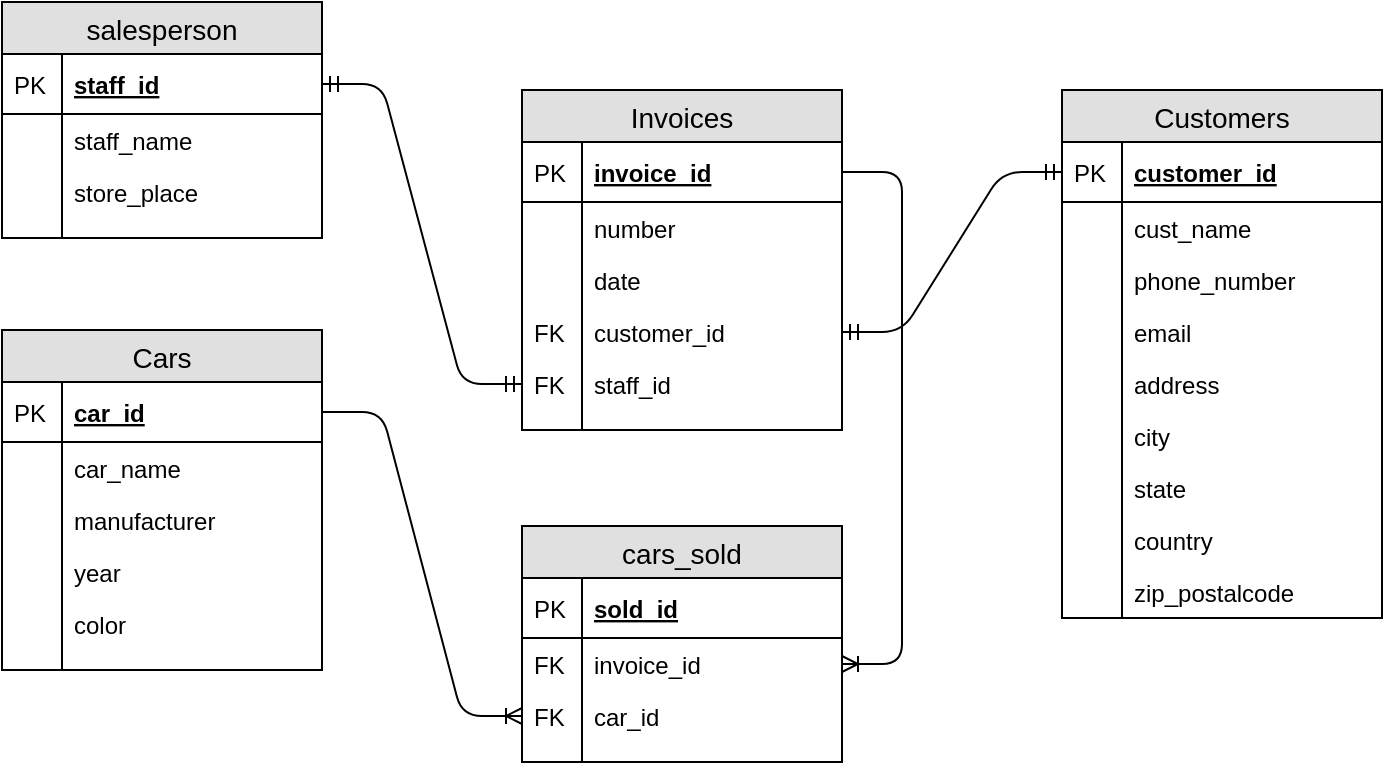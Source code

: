 <mxfile version="12.3.1" type="device" pages="1"><diagram id="zbiT-KGWz3cGOEK1h87b" name="Page-1"><mxGraphModel dx="964" dy="1709" grid="1" gridSize="10" guides="1" tooltips="1" connect="1" arrows="1" fold="1" page="1" pageScale="1" pageWidth="827" pageHeight="1169" math="0" shadow="0"><root><mxCell id="0"/><mxCell id="1" parent="0"/><mxCell id="R0fku_kfql2X2hSxP8ZV-2" value="Cars" style="swimlane;fontStyle=0;childLayout=stackLayout;horizontal=1;startSize=26;fillColor=#e0e0e0;horizontalStack=0;resizeParent=1;resizeParentMax=0;resizeLast=0;collapsible=1;marginBottom=0;swimlaneFillColor=#ffffff;align=center;fontSize=14;" parent="1" vertex="1"><mxGeometry x="60" y="-46" width="160" height="170" as="geometry"/></mxCell><mxCell id="R0fku_kfql2X2hSxP8ZV-3" value="car_id" style="shape=partialRectangle;top=0;left=0;right=0;bottom=1;align=left;verticalAlign=middle;fillColor=none;spacingLeft=34;spacingRight=4;overflow=hidden;rotatable=0;points=[[0,0.5],[1,0.5]];portConstraint=eastwest;dropTarget=0;fontStyle=5;fontSize=12;" parent="R0fku_kfql2X2hSxP8ZV-2" vertex="1"><mxGeometry y="26" width="160" height="30" as="geometry"/></mxCell><mxCell id="R0fku_kfql2X2hSxP8ZV-4" value="PK" style="shape=partialRectangle;top=0;left=0;bottom=0;fillColor=none;align=left;verticalAlign=middle;spacingLeft=4;spacingRight=4;overflow=hidden;rotatable=0;points=[];portConstraint=eastwest;part=1;fontSize=12;" parent="R0fku_kfql2X2hSxP8ZV-3" vertex="1" connectable="0"><mxGeometry width="30" height="30" as="geometry"/></mxCell><mxCell id="R0fku_kfql2X2hSxP8ZV-5" value="car_name" style="shape=partialRectangle;top=0;left=0;right=0;bottom=0;align=left;verticalAlign=top;fillColor=none;spacingLeft=34;spacingRight=4;overflow=hidden;rotatable=0;points=[[0,0.5],[1,0.5]];portConstraint=eastwest;dropTarget=0;fontSize=12;" parent="R0fku_kfql2X2hSxP8ZV-2" vertex="1"><mxGeometry y="56" width="160" height="26" as="geometry"/></mxCell><mxCell id="R0fku_kfql2X2hSxP8ZV-6" value="" style="shape=partialRectangle;top=0;left=0;bottom=0;fillColor=none;align=left;verticalAlign=top;spacingLeft=4;spacingRight=4;overflow=hidden;rotatable=0;points=[];portConstraint=eastwest;part=1;fontSize=12;" parent="R0fku_kfql2X2hSxP8ZV-5" vertex="1" connectable="0"><mxGeometry width="30" height="26" as="geometry"/></mxCell><mxCell id="R0fku_kfql2X2hSxP8ZV-13" value="manufacturer" style="shape=partialRectangle;top=0;left=0;right=0;bottom=0;align=left;verticalAlign=top;fillColor=none;spacingLeft=34;spacingRight=4;overflow=hidden;rotatable=0;points=[[0,0.5],[1,0.5]];portConstraint=eastwest;dropTarget=0;fontSize=12;" parent="R0fku_kfql2X2hSxP8ZV-2" vertex="1"><mxGeometry y="82" width="160" height="26" as="geometry"/></mxCell><mxCell id="R0fku_kfql2X2hSxP8ZV-14" value="" style="shape=partialRectangle;top=0;left=0;bottom=0;fillColor=none;align=left;verticalAlign=top;spacingLeft=4;spacingRight=4;overflow=hidden;rotatable=0;points=[];portConstraint=eastwest;part=1;fontSize=12;" parent="R0fku_kfql2X2hSxP8ZV-13" vertex="1" connectable="0"><mxGeometry width="30" height="26" as="geometry"/></mxCell><mxCell id="R0fku_kfql2X2hSxP8ZV-7" value="year" style="shape=partialRectangle;top=0;left=0;right=0;bottom=0;align=left;verticalAlign=top;fillColor=none;spacingLeft=34;spacingRight=4;overflow=hidden;rotatable=0;points=[[0,0.5],[1,0.5]];portConstraint=eastwest;dropTarget=0;fontSize=12;" parent="R0fku_kfql2X2hSxP8ZV-2" vertex="1"><mxGeometry y="108" width="160" height="26" as="geometry"/></mxCell><mxCell id="R0fku_kfql2X2hSxP8ZV-8" value="" style="shape=partialRectangle;top=0;left=0;bottom=0;fillColor=none;align=left;verticalAlign=top;spacingLeft=4;spacingRight=4;overflow=hidden;rotatable=0;points=[];portConstraint=eastwest;part=1;fontSize=12;" parent="R0fku_kfql2X2hSxP8ZV-7" vertex="1" connectable="0"><mxGeometry width="30" height="26" as="geometry"/></mxCell><mxCell id="R0fku_kfql2X2hSxP8ZV-9" value="color" style="shape=partialRectangle;top=0;left=0;right=0;bottom=0;align=left;verticalAlign=top;fillColor=none;spacingLeft=34;spacingRight=4;overflow=hidden;rotatable=0;points=[[0,0.5],[1,0.5]];portConstraint=eastwest;dropTarget=0;fontSize=12;" parent="R0fku_kfql2X2hSxP8ZV-2" vertex="1"><mxGeometry y="134" width="160" height="26" as="geometry"/></mxCell><mxCell id="R0fku_kfql2X2hSxP8ZV-10" value="" style="shape=partialRectangle;top=0;left=0;bottom=0;fillColor=none;align=left;verticalAlign=top;spacingLeft=4;spacingRight=4;overflow=hidden;rotatable=0;points=[];portConstraint=eastwest;part=1;fontSize=12;" parent="R0fku_kfql2X2hSxP8ZV-9" vertex="1" connectable="0"><mxGeometry width="30" height="26" as="geometry"/></mxCell><mxCell id="R0fku_kfql2X2hSxP8ZV-11" value="" style="shape=partialRectangle;top=0;left=0;right=0;bottom=0;align=left;verticalAlign=top;fillColor=none;spacingLeft=34;spacingRight=4;overflow=hidden;rotatable=0;points=[[0,0.5],[1,0.5]];portConstraint=eastwest;dropTarget=0;fontSize=12;" parent="R0fku_kfql2X2hSxP8ZV-2" vertex="1"><mxGeometry y="160" width="160" height="10" as="geometry"/></mxCell><mxCell id="R0fku_kfql2X2hSxP8ZV-12" value="" style="shape=partialRectangle;top=0;left=0;bottom=0;fillColor=none;align=left;verticalAlign=top;spacingLeft=4;spacingRight=4;overflow=hidden;rotatable=0;points=[];portConstraint=eastwest;part=1;fontSize=12;" parent="R0fku_kfql2X2hSxP8ZV-11" vertex="1" connectable="0"><mxGeometry width="30" height="10" as="geometry"/></mxCell><mxCell id="R0fku_kfql2X2hSxP8ZV-15" value="Customers" style="swimlane;fontStyle=0;childLayout=stackLayout;horizontal=1;startSize=26;fillColor=#e0e0e0;horizontalStack=0;resizeParent=1;resizeParentMax=0;resizeLast=0;collapsible=1;marginBottom=0;swimlaneFillColor=#ffffff;align=center;fontSize=14;" parent="1" vertex="1"><mxGeometry x="590" y="-166" width="160" height="264" as="geometry"/></mxCell><mxCell id="R0fku_kfql2X2hSxP8ZV-16" value="customer_id" style="shape=partialRectangle;top=0;left=0;right=0;bottom=1;align=left;verticalAlign=middle;fillColor=none;spacingLeft=34;spacingRight=4;overflow=hidden;rotatable=0;points=[[0,0.5],[1,0.5]];portConstraint=eastwest;dropTarget=0;fontStyle=5;fontSize=12;" parent="R0fku_kfql2X2hSxP8ZV-15" vertex="1"><mxGeometry y="26" width="160" height="30" as="geometry"/></mxCell><mxCell id="R0fku_kfql2X2hSxP8ZV-17" value="PK" style="shape=partialRectangle;top=0;left=0;bottom=0;fillColor=none;align=left;verticalAlign=middle;spacingLeft=4;spacingRight=4;overflow=hidden;rotatable=0;points=[];portConstraint=eastwest;part=1;fontSize=12;" parent="R0fku_kfql2X2hSxP8ZV-16" vertex="1" connectable="0"><mxGeometry width="30" height="30" as="geometry"/></mxCell><mxCell id="R0fku_kfql2X2hSxP8ZV-18" value="cust_name" style="shape=partialRectangle;top=0;left=0;right=0;bottom=0;align=left;verticalAlign=top;fillColor=none;spacingLeft=34;spacingRight=4;overflow=hidden;rotatable=0;points=[[0,0.5],[1,0.5]];portConstraint=eastwest;dropTarget=0;fontSize=12;" parent="R0fku_kfql2X2hSxP8ZV-15" vertex="1"><mxGeometry y="56" width="160" height="26" as="geometry"/></mxCell><mxCell id="R0fku_kfql2X2hSxP8ZV-19" value="" style="shape=partialRectangle;top=0;left=0;bottom=0;fillColor=none;align=left;verticalAlign=top;spacingLeft=4;spacingRight=4;overflow=hidden;rotatable=0;points=[];portConstraint=eastwest;part=1;fontSize=12;" parent="R0fku_kfql2X2hSxP8ZV-18" vertex="1" connectable="0"><mxGeometry width="30" height="26" as="geometry"/></mxCell><mxCell id="R0fku_kfql2X2hSxP8ZV-20" value="phone_number" style="shape=partialRectangle;top=0;left=0;right=0;bottom=0;align=left;verticalAlign=top;fillColor=none;spacingLeft=34;spacingRight=4;overflow=hidden;rotatable=0;points=[[0,0.5],[1,0.5]];portConstraint=eastwest;dropTarget=0;fontSize=12;" parent="R0fku_kfql2X2hSxP8ZV-15" vertex="1"><mxGeometry y="82" width="160" height="26" as="geometry"/></mxCell><mxCell id="R0fku_kfql2X2hSxP8ZV-21" value="" style="shape=partialRectangle;top=0;left=0;bottom=0;fillColor=none;align=left;verticalAlign=top;spacingLeft=4;spacingRight=4;overflow=hidden;rotatable=0;points=[];portConstraint=eastwest;part=1;fontSize=12;" parent="R0fku_kfql2X2hSxP8ZV-20" vertex="1" connectable="0"><mxGeometry width="30" height="26" as="geometry"/></mxCell><mxCell id="R0fku_kfql2X2hSxP8ZV-22" value="email" style="shape=partialRectangle;top=0;left=0;right=0;bottom=0;align=left;verticalAlign=top;fillColor=none;spacingLeft=34;spacingRight=4;overflow=hidden;rotatable=0;points=[[0,0.5],[1,0.5]];portConstraint=eastwest;dropTarget=0;fontSize=12;" parent="R0fku_kfql2X2hSxP8ZV-15" vertex="1"><mxGeometry y="108" width="160" height="26" as="geometry"/></mxCell><mxCell id="R0fku_kfql2X2hSxP8ZV-23" value="" style="shape=partialRectangle;top=0;left=0;bottom=0;fillColor=none;align=left;verticalAlign=top;spacingLeft=4;spacingRight=4;overflow=hidden;rotatable=0;points=[];portConstraint=eastwest;part=1;fontSize=12;" parent="R0fku_kfql2X2hSxP8ZV-22" vertex="1" connectable="0"><mxGeometry width="30" height="26" as="geometry"/></mxCell><mxCell id="R0fku_kfql2X2hSxP8ZV-26" value="address" style="shape=partialRectangle;top=0;left=0;right=0;bottom=0;align=left;verticalAlign=top;fillColor=none;spacingLeft=34;spacingRight=4;overflow=hidden;rotatable=0;points=[[0,0.5],[1,0.5]];portConstraint=eastwest;dropTarget=0;fontSize=12;" parent="R0fku_kfql2X2hSxP8ZV-15" vertex="1"><mxGeometry y="134" width="160" height="26" as="geometry"/></mxCell><mxCell id="R0fku_kfql2X2hSxP8ZV-27" value="" style="shape=partialRectangle;top=0;left=0;bottom=0;fillColor=none;align=left;verticalAlign=top;spacingLeft=4;spacingRight=4;overflow=hidden;rotatable=0;points=[];portConstraint=eastwest;part=1;fontSize=12;" parent="R0fku_kfql2X2hSxP8ZV-26" vertex="1" connectable="0"><mxGeometry width="30" height="26" as="geometry"/></mxCell><mxCell id="R0fku_kfql2X2hSxP8ZV-28" value="city" style="shape=partialRectangle;top=0;left=0;right=0;bottom=0;align=left;verticalAlign=top;fillColor=none;spacingLeft=34;spacingRight=4;overflow=hidden;rotatable=0;points=[[0,0.5],[1,0.5]];portConstraint=eastwest;dropTarget=0;fontSize=12;" parent="R0fku_kfql2X2hSxP8ZV-15" vertex="1"><mxGeometry y="160" width="160" height="26" as="geometry"/></mxCell><mxCell id="R0fku_kfql2X2hSxP8ZV-29" value="" style="shape=partialRectangle;top=0;left=0;bottom=0;fillColor=none;align=left;verticalAlign=top;spacingLeft=4;spacingRight=4;overflow=hidden;rotatable=0;points=[];portConstraint=eastwest;part=1;fontSize=12;" parent="R0fku_kfql2X2hSxP8ZV-28" vertex="1" connectable="0"><mxGeometry width="30" height="26" as="geometry"/></mxCell><mxCell id="R0fku_kfql2X2hSxP8ZV-30" value="state" style="shape=partialRectangle;top=0;left=0;right=0;bottom=0;align=left;verticalAlign=top;fillColor=none;spacingLeft=34;spacingRight=4;overflow=hidden;rotatable=0;points=[[0,0.5],[1,0.5]];portConstraint=eastwest;dropTarget=0;fontSize=12;" parent="R0fku_kfql2X2hSxP8ZV-15" vertex="1"><mxGeometry y="186" width="160" height="26" as="geometry"/></mxCell><mxCell id="R0fku_kfql2X2hSxP8ZV-31" value="" style="shape=partialRectangle;top=0;left=0;bottom=0;fillColor=none;align=left;verticalAlign=top;spacingLeft=4;spacingRight=4;overflow=hidden;rotatable=0;points=[];portConstraint=eastwest;part=1;fontSize=12;" parent="R0fku_kfql2X2hSxP8ZV-30" vertex="1" connectable="0"><mxGeometry width="30" height="26" as="geometry"/></mxCell><mxCell id="R0fku_kfql2X2hSxP8ZV-36" value="country" style="shape=partialRectangle;top=0;left=0;right=0;bottom=0;align=left;verticalAlign=top;fillColor=none;spacingLeft=34;spacingRight=4;overflow=hidden;rotatable=0;points=[[0,0.5],[1,0.5]];portConstraint=eastwest;dropTarget=0;fontSize=12;" parent="R0fku_kfql2X2hSxP8ZV-15" vertex="1"><mxGeometry y="212" width="160" height="26" as="geometry"/></mxCell><mxCell id="R0fku_kfql2X2hSxP8ZV-37" value="" style="shape=partialRectangle;top=0;left=0;bottom=0;fillColor=none;align=left;verticalAlign=top;spacingLeft=4;spacingRight=4;overflow=hidden;rotatable=0;points=[];portConstraint=eastwest;part=1;fontSize=12;" parent="R0fku_kfql2X2hSxP8ZV-36" vertex="1" connectable="0"><mxGeometry width="30" height="26" as="geometry"/></mxCell><mxCell id="R0fku_kfql2X2hSxP8ZV-40" value="zip_postalcode" style="shape=partialRectangle;top=0;left=0;right=0;bottom=0;align=left;verticalAlign=top;fillColor=none;spacingLeft=34;spacingRight=4;overflow=hidden;rotatable=0;points=[[0,0.5],[1,0.5]];portConstraint=eastwest;dropTarget=0;fontSize=12;" parent="R0fku_kfql2X2hSxP8ZV-15" vertex="1"><mxGeometry y="238" width="160" height="26" as="geometry"/></mxCell><mxCell id="R0fku_kfql2X2hSxP8ZV-41" value="" style="shape=partialRectangle;top=0;left=0;bottom=0;fillColor=none;align=left;verticalAlign=top;spacingLeft=4;spacingRight=4;overflow=hidden;rotatable=0;points=[];portConstraint=eastwest;part=1;fontSize=12;" parent="R0fku_kfql2X2hSxP8ZV-40" vertex="1" connectable="0"><mxGeometry width="30" height="26" as="geometry"/></mxCell><mxCell id="R0fku_kfql2X2hSxP8ZV-42" value="salesperson" style="swimlane;fontStyle=0;childLayout=stackLayout;horizontal=1;startSize=26;fillColor=#e0e0e0;horizontalStack=0;resizeParent=1;resizeParentMax=0;resizeLast=0;collapsible=1;marginBottom=0;swimlaneFillColor=#ffffff;align=center;fontSize=14;" parent="1" vertex="1"><mxGeometry x="60" y="-210" width="160" height="118" as="geometry"/></mxCell><mxCell id="R0fku_kfql2X2hSxP8ZV-43" value="staff_id" style="shape=partialRectangle;top=0;left=0;right=0;bottom=1;align=left;verticalAlign=middle;fillColor=none;spacingLeft=34;spacingRight=4;overflow=hidden;rotatable=0;points=[[0,0.5],[1,0.5]];portConstraint=eastwest;dropTarget=0;fontStyle=5;fontSize=12;" parent="R0fku_kfql2X2hSxP8ZV-42" vertex="1"><mxGeometry y="26" width="160" height="30" as="geometry"/></mxCell><mxCell id="R0fku_kfql2X2hSxP8ZV-44" value="PK" style="shape=partialRectangle;top=0;left=0;bottom=0;fillColor=none;align=left;verticalAlign=middle;spacingLeft=4;spacingRight=4;overflow=hidden;rotatable=0;points=[];portConstraint=eastwest;part=1;fontSize=12;" parent="R0fku_kfql2X2hSxP8ZV-43" vertex="1" connectable="0"><mxGeometry width="30" height="30" as="geometry"/></mxCell><mxCell id="R0fku_kfql2X2hSxP8ZV-45" value="staff_name" style="shape=partialRectangle;top=0;left=0;right=0;bottom=0;align=left;verticalAlign=top;fillColor=none;spacingLeft=34;spacingRight=4;overflow=hidden;rotatable=0;points=[[0,0.5],[1,0.5]];portConstraint=eastwest;dropTarget=0;fontSize=12;" parent="R0fku_kfql2X2hSxP8ZV-42" vertex="1"><mxGeometry y="56" width="160" height="26" as="geometry"/></mxCell><mxCell id="R0fku_kfql2X2hSxP8ZV-46" value="" style="shape=partialRectangle;top=0;left=0;bottom=0;fillColor=none;align=left;verticalAlign=top;spacingLeft=4;spacingRight=4;overflow=hidden;rotatable=0;points=[];portConstraint=eastwest;part=1;fontSize=12;" parent="R0fku_kfql2X2hSxP8ZV-45" vertex="1" connectable="0"><mxGeometry width="30" height="26" as="geometry"/></mxCell><mxCell id="R0fku_kfql2X2hSxP8ZV-47" value="store_place" style="shape=partialRectangle;top=0;left=0;right=0;bottom=0;align=left;verticalAlign=top;fillColor=none;spacingLeft=34;spacingRight=4;overflow=hidden;rotatable=0;points=[[0,0.5],[1,0.5]];portConstraint=eastwest;dropTarget=0;fontSize=12;" parent="R0fku_kfql2X2hSxP8ZV-42" vertex="1"><mxGeometry y="82" width="160" height="26" as="geometry"/></mxCell><mxCell id="R0fku_kfql2X2hSxP8ZV-48" value="" style="shape=partialRectangle;top=0;left=0;bottom=0;fillColor=none;align=left;verticalAlign=top;spacingLeft=4;spacingRight=4;overflow=hidden;rotatable=0;points=[];portConstraint=eastwest;part=1;fontSize=12;" parent="R0fku_kfql2X2hSxP8ZV-47" vertex="1" connectable="0"><mxGeometry width="30" height="26" as="geometry"/></mxCell><mxCell id="R0fku_kfql2X2hSxP8ZV-51" value="" style="shape=partialRectangle;top=0;left=0;right=0;bottom=0;align=left;verticalAlign=top;fillColor=none;spacingLeft=34;spacingRight=4;overflow=hidden;rotatable=0;points=[[0,0.5],[1,0.5]];portConstraint=eastwest;dropTarget=0;fontSize=12;" parent="R0fku_kfql2X2hSxP8ZV-42" vertex="1"><mxGeometry y="108" width="160" height="10" as="geometry"/></mxCell><mxCell id="R0fku_kfql2X2hSxP8ZV-52" value="" style="shape=partialRectangle;top=0;left=0;bottom=0;fillColor=none;align=left;verticalAlign=top;spacingLeft=4;spacingRight=4;overflow=hidden;rotatable=0;points=[];portConstraint=eastwest;part=1;fontSize=12;" parent="R0fku_kfql2X2hSxP8ZV-51" vertex="1" connectable="0"><mxGeometry width="30" height="10" as="geometry"/></mxCell><mxCell id="R0fku_kfql2X2hSxP8ZV-53" value="Invoices" style="swimlane;fontStyle=0;childLayout=stackLayout;horizontal=1;startSize=26;fillColor=#e0e0e0;horizontalStack=0;resizeParent=1;resizeParentMax=0;resizeLast=0;collapsible=1;marginBottom=0;swimlaneFillColor=#ffffff;align=center;fontSize=14;" parent="1" vertex="1"><mxGeometry x="320" y="-166" width="160" height="170" as="geometry"><mxRectangle x="320" y="-166" width="80" height="26" as="alternateBounds"/></mxGeometry></mxCell><mxCell id="R0fku_kfql2X2hSxP8ZV-54" value="invoice_id" style="shape=partialRectangle;top=0;left=0;right=0;bottom=1;align=left;verticalAlign=middle;fillColor=none;spacingLeft=34;spacingRight=4;overflow=hidden;rotatable=0;points=[[0,0.5],[1,0.5]];portConstraint=eastwest;dropTarget=0;fontStyle=5;fontSize=12;" parent="R0fku_kfql2X2hSxP8ZV-53" vertex="1"><mxGeometry y="26" width="160" height="30" as="geometry"/></mxCell><mxCell id="R0fku_kfql2X2hSxP8ZV-55" value="PK" style="shape=partialRectangle;top=0;left=0;bottom=0;fillColor=none;align=left;verticalAlign=middle;spacingLeft=4;spacingRight=4;overflow=hidden;rotatable=0;points=[];portConstraint=eastwest;part=1;fontSize=12;" parent="R0fku_kfql2X2hSxP8ZV-54" vertex="1" connectable="0"><mxGeometry width="30" height="30" as="geometry"/></mxCell><mxCell id="R0fku_kfql2X2hSxP8ZV-56" value="number" style="shape=partialRectangle;top=0;left=0;right=0;bottom=0;align=left;verticalAlign=top;fillColor=none;spacingLeft=34;spacingRight=4;overflow=hidden;rotatable=0;points=[[0,0.5],[1,0.5]];portConstraint=eastwest;dropTarget=0;fontSize=12;" parent="R0fku_kfql2X2hSxP8ZV-53" vertex="1"><mxGeometry y="56" width="160" height="26" as="geometry"/></mxCell><mxCell id="R0fku_kfql2X2hSxP8ZV-57" value="" style="shape=partialRectangle;top=0;left=0;bottom=0;fillColor=none;align=left;verticalAlign=top;spacingLeft=4;spacingRight=4;overflow=hidden;rotatable=0;points=[];portConstraint=eastwest;part=1;fontSize=12;" parent="R0fku_kfql2X2hSxP8ZV-56" vertex="1" connectable="0"><mxGeometry width="30" height="26" as="geometry"/></mxCell><mxCell id="R0fku_kfql2X2hSxP8ZV-58" value="date" style="shape=partialRectangle;top=0;left=0;right=0;bottom=0;align=left;verticalAlign=top;fillColor=none;spacingLeft=34;spacingRight=4;overflow=hidden;rotatable=0;points=[[0,0.5],[1,0.5]];portConstraint=eastwest;dropTarget=0;fontSize=12;" parent="R0fku_kfql2X2hSxP8ZV-53" vertex="1"><mxGeometry y="82" width="160" height="26" as="geometry"/></mxCell><mxCell id="R0fku_kfql2X2hSxP8ZV-59" value="" style="shape=partialRectangle;top=0;left=0;bottom=0;fillColor=none;align=left;verticalAlign=top;spacingLeft=4;spacingRight=4;overflow=hidden;rotatable=0;points=[];portConstraint=eastwest;part=1;fontSize=12;" parent="R0fku_kfql2X2hSxP8ZV-58" vertex="1" connectable="0"><mxGeometry width="30" height="26" as="geometry"/></mxCell><mxCell id="R0fku_kfql2X2hSxP8ZV-68" value="customer_id" style="shape=partialRectangle;top=0;left=0;right=0;bottom=0;align=left;verticalAlign=top;fillColor=none;spacingLeft=34;spacingRight=4;overflow=hidden;rotatable=0;points=[[0,0.5],[1,0.5]];portConstraint=eastwest;dropTarget=0;fontSize=12;" parent="R0fku_kfql2X2hSxP8ZV-53" vertex="1"><mxGeometry y="108" width="160" height="26" as="geometry"/></mxCell><mxCell id="R0fku_kfql2X2hSxP8ZV-69" value="FK" style="shape=partialRectangle;top=0;left=0;bottom=0;fillColor=none;align=left;verticalAlign=top;spacingLeft=4;spacingRight=4;overflow=hidden;rotatable=0;points=[];portConstraint=eastwest;part=1;fontSize=12;" parent="R0fku_kfql2X2hSxP8ZV-68" vertex="1" connectable="0"><mxGeometry width="30" height="26" as="geometry"/></mxCell><mxCell id="R0fku_kfql2X2hSxP8ZV-64" value="staff_id" style="shape=partialRectangle;top=0;left=0;right=0;bottom=0;align=left;verticalAlign=top;fillColor=none;spacingLeft=34;spacingRight=4;overflow=hidden;rotatable=0;points=[[0,0.5],[1,0.5]];portConstraint=eastwest;dropTarget=0;fontSize=12;" parent="R0fku_kfql2X2hSxP8ZV-53" vertex="1"><mxGeometry y="134" width="160" height="26" as="geometry"/></mxCell><mxCell id="R0fku_kfql2X2hSxP8ZV-65" value="FK" style="shape=partialRectangle;top=0;left=0;bottom=0;fillColor=none;align=left;verticalAlign=top;spacingLeft=4;spacingRight=4;overflow=hidden;rotatable=0;points=[];portConstraint=eastwest;part=1;fontSize=12;" parent="R0fku_kfql2X2hSxP8ZV-64" vertex="1" connectable="0"><mxGeometry width="30" height="26" as="geometry"/></mxCell><mxCell id="R0fku_kfql2X2hSxP8ZV-62" value="" style="shape=partialRectangle;top=0;left=0;right=0;bottom=0;align=left;verticalAlign=top;fillColor=none;spacingLeft=34;spacingRight=4;overflow=hidden;rotatable=0;points=[[0,0.5],[1,0.5]];portConstraint=eastwest;dropTarget=0;fontSize=12;" parent="R0fku_kfql2X2hSxP8ZV-53" vertex="1"><mxGeometry y="160" width="160" height="10" as="geometry"/></mxCell><mxCell id="R0fku_kfql2X2hSxP8ZV-63" value="" style="shape=partialRectangle;top=0;left=0;bottom=0;fillColor=none;align=left;verticalAlign=top;spacingLeft=4;spacingRight=4;overflow=hidden;rotatable=0;points=[];portConstraint=eastwest;part=1;fontSize=12;" parent="R0fku_kfql2X2hSxP8ZV-62" vertex="1" connectable="0"><mxGeometry width="30" height="10" as="geometry"/></mxCell><mxCell id="O31FN8gmfIpBaed5oXHE-3" value="" style="edgeStyle=entityRelationEdgeStyle;fontSize=12;html=1;endArrow=ERmandOne;startArrow=ERmandOne;" edge="1" parent="1" source="R0fku_kfql2X2hSxP8ZV-68" target="R0fku_kfql2X2hSxP8ZV-16"><mxGeometry width="100" height="100" relative="1" as="geometry"><mxPoint x="390" y="210" as="sourcePoint"/><mxPoint x="490" y="110" as="targetPoint"/></mxGeometry></mxCell><mxCell id="O31FN8gmfIpBaed5oXHE-4" value="" style="edgeStyle=entityRelationEdgeStyle;fontSize=12;html=1;endArrow=ERmandOne;startArrow=ERmandOne;" edge="1" parent="1" source="R0fku_kfql2X2hSxP8ZV-43" target="R0fku_kfql2X2hSxP8ZV-64"><mxGeometry width="100" height="100" relative="1" as="geometry"><mxPoint x="280" y="220" as="sourcePoint"/><mxPoint x="380" y="120" as="targetPoint"/></mxGeometry></mxCell><mxCell id="O31FN8gmfIpBaed5oXHE-5" value="cars_sold" style="swimlane;fontStyle=0;childLayout=stackLayout;horizontal=1;startSize=26;fillColor=#e0e0e0;horizontalStack=0;resizeParent=1;resizeParentMax=0;resizeLast=0;collapsible=1;marginBottom=0;swimlaneFillColor=#ffffff;align=center;fontSize=14;" vertex="1" parent="1"><mxGeometry x="320" y="52" width="160" height="118" as="geometry"/></mxCell><mxCell id="O31FN8gmfIpBaed5oXHE-6" value="sold_id" style="shape=partialRectangle;top=0;left=0;right=0;bottom=1;align=left;verticalAlign=middle;fillColor=none;spacingLeft=34;spacingRight=4;overflow=hidden;rotatable=0;points=[[0,0.5],[1,0.5]];portConstraint=eastwest;dropTarget=0;fontStyle=5;fontSize=12;" vertex="1" parent="O31FN8gmfIpBaed5oXHE-5"><mxGeometry y="26" width="160" height="30" as="geometry"/></mxCell><mxCell id="O31FN8gmfIpBaed5oXHE-7" value="PK" style="shape=partialRectangle;top=0;left=0;bottom=0;fillColor=none;align=left;verticalAlign=middle;spacingLeft=4;spacingRight=4;overflow=hidden;rotatable=0;points=[];portConstraint=eastwest;part=1;fontSize=12;" vertex="1" connectable="0" parent="O31FN8gmfIpBaed5oXHE-6"><mxGeometry width="30" height="30" as="geometry"/></mxCell><mxCell id="O31FN8gmfIpBaed5oXHE-8" value="invoice_id" style="shape=partialRectangle;top=0;left=0;right=0;bottom=0;align=left;verticalAlign=top;fillColor=none;spacingLeft=34;spacingRight=4;overflow=hidden;rotatable=0;points=[[0,0.5],[1,0.5]];portConstraint=eastwest;dropTarget=0;fontSize=12;" vertex="1" parent="O31FN8gmfIpBaed5oXHE-5"><mxGeometry y="56" width="160" height="26" as="geometry"/></mxCell><mxCell id="O31FN8gmfIpBaed5oXHE-9" value="FK" style="shape=partialRectangle;top=0;left=0;bottom=0;fillColor=none;align=left;verticalAlign=top;spacingLeft=4;spacingRight=4;overflow=hidden;rotatable=0;points=[];portConstraint=eastwest;part=1;fontSize=12;" vertex="1" connectable="0" parent="O31FN8gmfIpBaed5oXHE-8"><mxGeometry width="30" height="26" as="geometry"/></mxCell><mxCell id="O31FN8gmfIpBaed5oXHE-17" value="car_id" style="shape=partialRectangle;top=0;left=0;right=0;bottom=0;align=left;verticalAlign=top;fillColor=none;spacingLeft=34;spacingRight=4;overflow=hidden;rotatable=0;points=[[0,0.5],[1,0.5]];portConstraint=eastwest;dropTarget=0;fontSize=12;" vertex="1" parent="O31FN8gmfIpBaed5oXHE-5"><mxGeometry y="82" width="160" height="26" as="geometry"/></mxCell><mxCell id="O31FN8gmfIpBaed5oXHE-18" value="FK" style="shape=partialRectangle;top=0;left=0;bottom=0;fillColor=none;align=left;verticalAlign=top;spacingLeft=4;spacingRight=4;overflow=hidden;rotatable=0;points=[];portConstraint=eastwest;part=1;fontSize=12;" vertex="1" connectable="0" parent="O31FN8gmfIpBaed5oXHE-17"><mxGeometry width="30" height="26" as="geometry"/></mxCell><mxCell id="O31FN8gmfIpBaed5oXHE-14" value="" style="shape=partialRectangle;top=0;left=0;right=0;bottom=0;align=left;verticalAlign=top;fillColor=none;spacingLeft=34;spacingRight=4;overflow=hidden;rotatable=0;points=[[0,0.5],[1,0.5]];portConstraint=eastwest;dropTarget=0;fontSize=12;" vertex="1" parent="O31FN8gmfIpBaed5oXHE-5"><mxGeometry y="108" width="160" height="10" as="geometry"/></mxCell><mxCell id="O31FN8gmfIpBaed5oXHE-15" value="" style="shape=partialRectangle;top=0;left=0;bottom=0;fillColor=none;align=left;verticalAlign=top;spacingLeft=4;spacingRight=4;overflow=hidden;rotatable=0;points=[];portConstraint=eastwest;part=1;fontSize=12;" vertex="1" connectable="0" parent="O31FN8gmfIpBaed5oXHE-14"><mxGeometry width="30" height="10" as="geometry"/></mxCell><mxCell id="O31FN8gmfIpBaed5oXHE-16" value="" style="edgeStyle=entityRelationEdgeStyle;fontSize=12;html=1;endArrow=ERoneToMany;" edge="1" parent="1" source="R0fku_kfql2X2hSxP8ZV-54" target="O31FN8gmfIpBaed5oXHE-8"><mxGeometry width="100" height="100" relative="1" as="geometry"><mxPoint x="350" y="-30" as="sourcePoint"/><mxPoint x="330" y="160" as="targetPoint"/></mxGeometry></mxCell><mxCell id="O31FN8gmfIpBaed5oXHE-19" value="" style="edgeStyle=entityRelationEdgeStyle;fontSize=12;html=1;endArrow=ERoneToMany;" edge="1" parent="1" source="R0fku_kfql2X2hSxP8ZV-3" target="O31FN8gmfIpBaed5oXHE-17"><mxGeometry width="100" height="100" relative="1" as="geometry"><mxPoint x="120" y="310" as="sourcePoint"/><mxPoint x="220" y="210" as="targetPoint"/></mxGeometry></mxCell></root></mxGraphModel></diagram></mxfile>